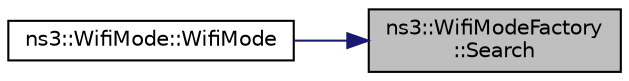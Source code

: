 digraph "ns3::WifiModeFactory::Search"
{
 // LATEX_PDF_SIZE
  edge [fontname="Helvetica",fontsize="10",labelfontname="Helvetica",labelfontsize="10"];
  node [fontname="Helvetica",fontsize="10",shape=record];
  rankdir="RL";
  Node1 [label="ns3::WifiModeFactory\l::Search",height=0.2,width=0.4,color="black", fillcolor="grey75", style="filled", fontcolor="black",tooltip="Search and return WifiMode from a given name."];
  Node1 -> Node2 [dir="back",color="midnightblue",fontsize="10",style="solid",fontname="Helvetica"];
  Node2 [label="ns3::WifiMode::WifiMode",height=0.2,width=0.4,color="black", fillcolor="white", style="filled",URL="$classns3_1_1_wifi_mode.html#a6530806a45b08de3c65ff5e6723cb717",tooltip="Create a WifiMode if the given string represents a valid WifiMode name."];
}
